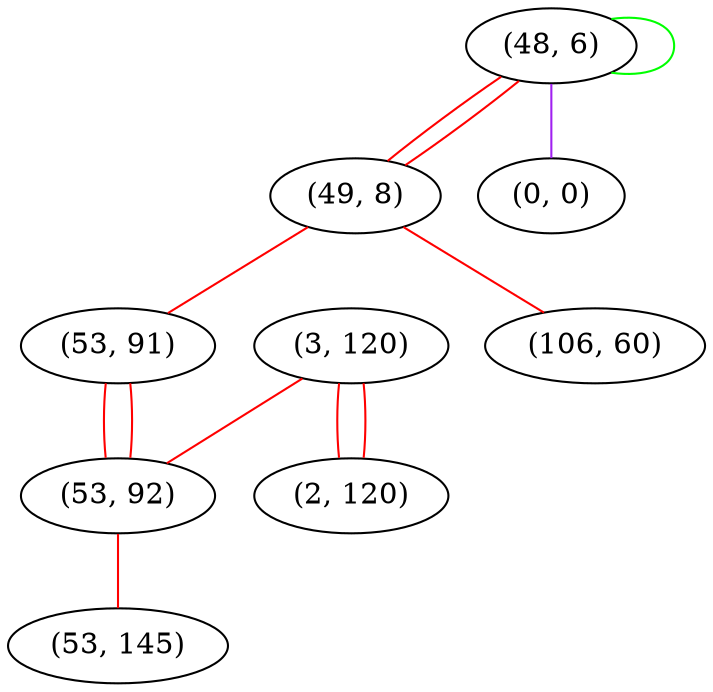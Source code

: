 graph "" {
"(3, 120)";
"(48, 6)";
"(49, 8)";
"(0, 0)";
"(53, 91)";
"(53, 92)";
"(53, 145)";
"(2, 120)";
"(106, 60)";
"(3, 120)" -- "(2, 120)"  [color=red, key=0, weight=1];
"(3, 120)" -- "(2, 120)"  [color=red, key=1, weight=1];
"(3, 120)" -- "(53, 92)"  [color=red, key=0, weight=1];
"(48, 6)" -- "(48, 6)"  [color=green, key=0, weight=2];
"(48, 6)" -- "(49, 8)"  [color=red, key=0, weight=1];
"(48, 6)" -- "(49, 8)"  [color=red, key=1, weight=1];
"(48, 6)" -- "(0, 0)"  [color=purple, key=0, weight=4];
"(49, 8)" -- "(106, 60)"  [color=red, key=0, weight=1];
"(49, 8)" -- "(53, 91)"  [color=red, key=0, weight=1];
"(53, 91)" -- "(53, 92)"  [color=red, key=0, weight=1];
"(53, 91)" -- "(53, 92)"  [color=red, key=1, weight=1];
"(53, 92)" -- "(53, 145)"  [color=red, key=0, weight=1];
}
